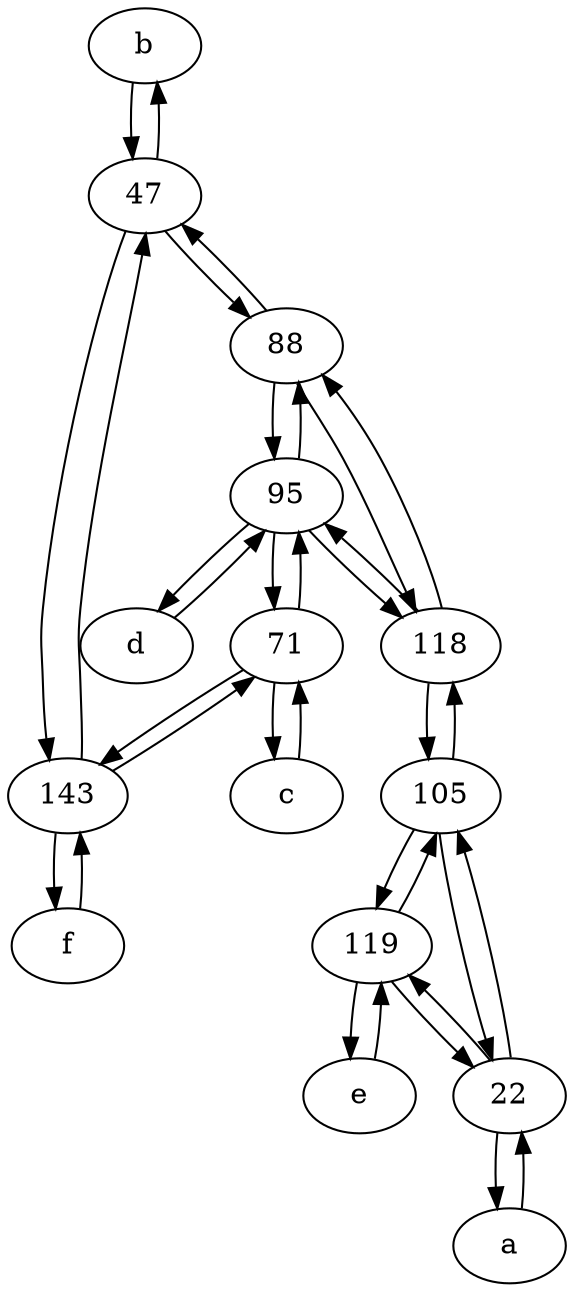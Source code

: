 digraph  {
	b [pos="50,20!"];
	143;
	88;
	d [pos="20,30!"];
	105;
	a [pos="40,10!"];
	c [pos="20,10!"];
	95;
	71;
	119;
	e [pos="30,50!"];
	47;
	118;
	22;
	f [pos="15,45!"];
	47 -> 143;
	143 -> 71;
	118 -> 88;
	88 -> 47;
	119 -> 22;
	71 -> 95;
	47 -> 88;
	c -> 71;
	71 -> 143;
	119 -> e;
	95 -> 118;
	f -> 143;
	119 -> 105;
	88 -> 95;
	95 -> 88;
	22 -> 119;
	143 -> f;
	95 -> d;
	143 -> 47;
	22 -> 105;
	95 -> 71;
	a -> 22;
	b -> 47;
	105 -> 119;
	118 -> 105;
	e -> 119;
	118 -> 95;
	71 -> c;
	105 -> 22;
	105 -> 118;
	d -> 95;
	88 -> 118;
	47 -> b;
	22 -> a;

	}